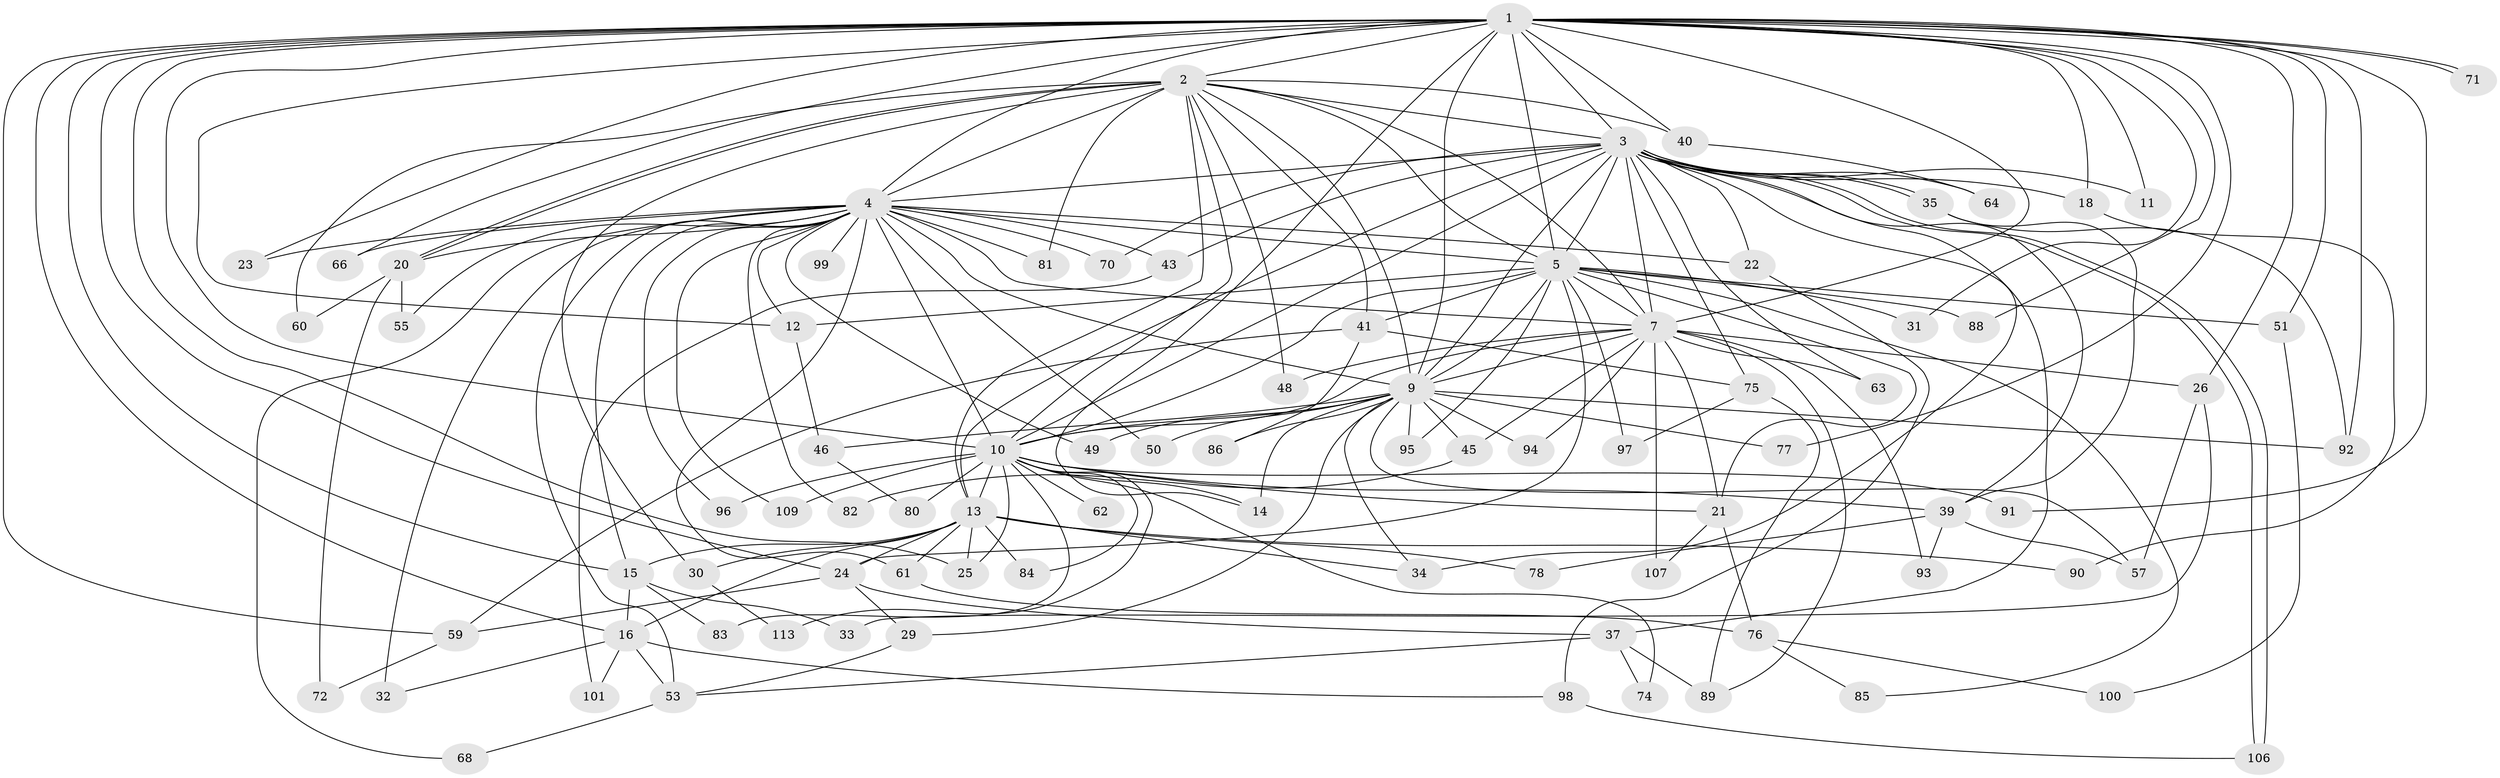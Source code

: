 // Generated by graph-tools (version 1.1) at 2025/51/02/27/25 19:51:52]
// undirected, 84 vertices, 196 edges
graph export_dot {
graph [start="1"]
  node [color=gray90,style=filled];
  1 [super="+6"];
  2 [super="+27"];
  3 [super="+42"];
  4 [super="+8"];
  5 [super="+36"];
  7 [super="+65"];
  9 [super="+102"];
  10 [super="+56"];
  11;
  12 [super="+19"];
  13 [super="+28"];
  14 [super="+17"];
  15 [super="+47"];
  16 [super="+54"];
  18;
  20 [super="+73"];
  21 [super="+38"];
  22;
  23;
  24 [super="+79"];
  25 [super="+52"];
  26;
  29;
  30 [super="+67"];
  31;
  32 [super="+44"];
  33;
  34 [super="+87"];
  35;
  37 [super="+111"];
  39 [super="+58"];
  40 [super="+103"];
  41;
  43;
  45;
  46;
  48;
  49;
  50;
  51;
  53 [super="+105"];
  55;
  57 [super="+108"];
  59 [super="+69"];
  60;
  61;
  62;
  63;
  64;
  66;
  68;
  70;
  71;
  72;
  74;
  75;
  76;
  77;
  78;
  80;
  81;
  82;
  83;
  84;
  85;
  86;
  88;
  89 [super="+112"];
  90;
  91;
  92 [super="+104"];
  93;
  94;
  95;
  96;
  97;
  98 [super="+110"];
  99;
  100;
  101;
  106;
  107;
  109;
  113;
  1 -- 2 [weight=2];
  1 -- 3 [weight=3];
  1 -- 4 [weight=4];
  1 -- 5 [weight=3];
  1 -- 7 [weight=3];
  1 -- 9 [weight=2];
  1 -- 10 [weight=2];
  1 -- 11;
  1 -- 15;
  1 -- 18;
  1 -- 26;
  1 -- 31;
  1 -- 51;
  1 -- 59;
  1 -- 66;
  1 -- 71;
  1 -- 71;
  1 -- 77;
  1 -- 88;
  1 -- 91;
  1 -- 12;
  1 -- 16;
  1 -- 23;
  1 -- 24;
  1 -- 92;
  1 -- 40 [weight=2];
  1 -- 25;
  1 -- 14;
  2 -- 3;
  2 -- 4 [weight=2];
  2 -- 5;
  2 -- 7;
  2 -- 9;
  2 -- 10;
  2 -- 20;
  2 -- 20;
  2 -- 30 [weight=2];
  2 -- 40;
  2 -- 41;
  2 -- 48;
  2 -- 60;
  2 -- 81;
  2 -- 13;
  3 -- 4 [weight=2];
  3 -- 5;
  3 -- 7;
  3 -- 9;
  3 -- 10;
  3 -- 11;
  3 -- 13;
  3 -- 18;
  3 -- 22;
  3 -- 34;
  3 -- 35;
  3 -- 35;
  3 -- 37;
  3 -- 39;
  3 -- 43;
  3 -- 63;
  3 -- 64;
  3 -- 70;
  3 -- 75;
  3 -- 106;
  3 -- 106;
  4 -- 5 [weight=2];
  4 -- 7 [weight=2];
  4 -- 9 [weight=2];
  4 -- 10 [weight=2];
  4 -- 15;
  4 -- 50;
  4 -- 53;
  4 -- 55;
  4 -- 61;
  4 -- 66;
  4 -- 68;
  4 -- 70;
  4 -- 12;
  4 -- 81;
  4 -- 82;
  4 -- 22;
  4 -- 23;
  4 -- 32 [weight=2];
  4 -- 96;
  4 -- 99;
  4 -- 43;
  4 -- 109;
  4 -- 49;
  4 -- 20;
  5 -- 7;
  5 -- 9 [weight=2];
  5 -- 10;
  5 -- 24;
  5 -- 31;
  5 -- 41;
  5 -- 51;
  5 -- 85;
  5 -- 88;
  5 -- 95;
  5 -- 97;
  5 -- 12;
  5 -- 21;
  7 -- 9;
  7 -- 10;
  7 -- 21;
  7 -- 26;
  7 -- 45;
  7 -- 48;
  7 -- 63;
  7 -- 89;
  7 -- 93;
  7 -- 94;
  7 -- 107;
  9 -- 10 [weight=2];
  9 -- 14;
  9 -- 29;
  9 -- 34;
  9 -- 45;
  9 -- 46;
  9 -- 49;
  9 -- 50;
  9 -- 77;
  9 -- 86;
  9 -- 92;
  9 -- 94;
  9 -- 95;
  9 -- 57;
  10 -- 13;
  10 -- 14;
  10 -- 21;
  10 -- 25;
  10 -- 39;
  10 -- 62 [weight=2];
  10 -- 74;
  10 -- 80;
  10 -- 83;
  10 -- 84;
  10 -- 91;
  10 -- 109;
  10 -- 113;
  10 -- 96;
  12 -- 46;
  13 -- 25 [weight=2];
  13 -- 30;
  13 -- 78;
  13 -- 15;
  13 -- 16;
  13 -- 24;
  13 -- 61;
  13 -- 84;
  13 -- 90;
  13 -- 34;
  15 -- 16;
  15 -- 33;
  15 -- 83;
  16 -- 32;
  16 -- 53;
  16 -- 98;
  16 -- 101;
  18 -- 90;
  20 -- 55;
  20 -- 60;
  20 -- 72;
  21 -- 76;
  21 -- 107;
  22 -- 98;
  24 -- 29;
  24 -- 37;
  24 -- 59;
  26 -- 33;
  26 -- 57;
  29 -- 53;
  30 -- 113;
  35 -- 39;
  35 -- 92;
  37 -- 74;
  37 -- 89;
  37 -- 53;
  39 -- 57;
  39 -- 78;
  39 -- 93;
  40 -- 64;
  41 -- 75;
  41 -- 86;
  41 -- 59;
  43 -- 101;
  45 -- 82;
  46 -- 80;
  51 -- 100;
  53 -- 68;
  59 -- 72;
  61 -- 76;
  75 -- 89;
  75 -- 97;
  76 -- 85;
  76 -- 100;
  98 -- 106;
}
